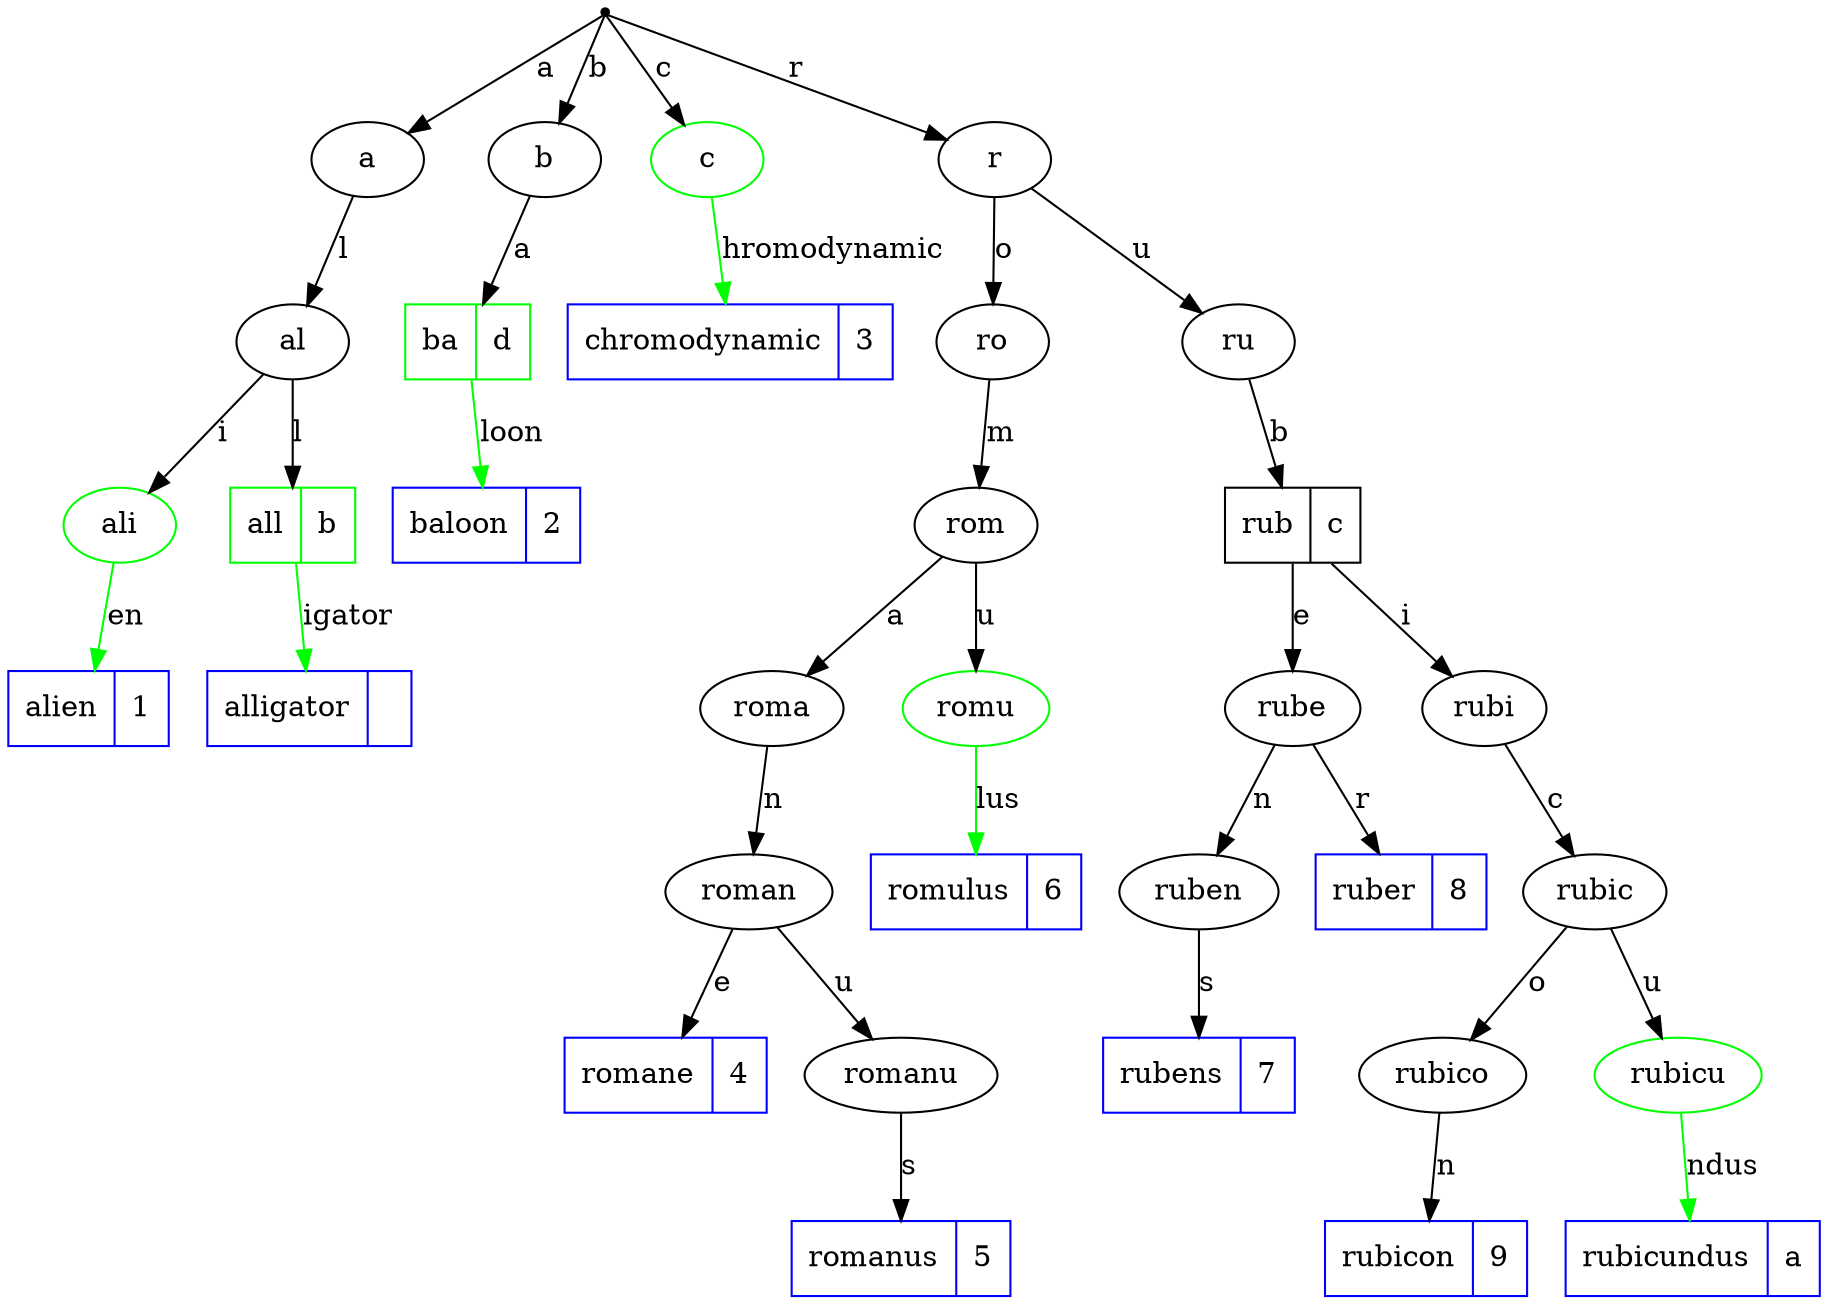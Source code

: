 digraph  {

	n1[label="",shape="point"];
	n2[label="a"];
	n30[label="al"];
	n31[color="green",label="ali"];
	n34[color="blue",label="alien|1",shape="record"];
	n32[color="green",label="all|b",shape="record"];
	n33[color="blue",label="alligator|{}",shape="record"];
	n3[label="b"];
	n28[color="green",label="ba|d",shape="record"];
	n29[color="blue",label="baloon|2",shape="record"];
	n4[color="green",label="c"];
	n27[color="blue",label="chromodynamic|3",shape="record"];
	n5[label="r"];
	n6[label="ro"];
	n19[label="rom"];
	n20[label="roma"];
	n23[label="roman"];
	n24[color="blue",label="romane|4",shape="record"];
	n25[label="romanu"];
	n26[color="blue",label="romanus|5",shape="record"];
	n21[color="green",label="romu"];
	n22[color="blue",label="romulus|6",shape="record"];
	n7[label="ru"];
	n8[label="rub|c",shape="record"];
	n9[label="rube"];
	n16[label="ruben"];
	n18[color="blue",label="rubens|7",shape="record"];
	n17[color="blue",label="ruber|8",shape="record"];
	n10[label="rubi"];
	n11[label="rubic"];
	n12[label="rubico"];
	n15[color="blue",label="rubicon|9",shape="record"];
	n13[color="green",label="rubicu"];
	n14[color="blue",label="rubicundus|a",shape="record"];
	n1->n2[label="a"];
	n1->n3[label="b"];
	n1->n4[label="c"];
	n1->n5[label="r"];
	n2->n30[label="l"];
	n30->n31[label="i"];
	n30->n32[label="l"];
	n31->n34[color="green",label="en"];
	n32->n33[color="green",label="igator"];
	n3->n28[label="a"];
	n28->n29[color="green",label="loon"];
	n4->n27[color="green",label="hromodynamic"];
	n5->n6[label="o"];
	n5->n7[label="u"];
	n6->n19[label="m"];
	n19->n20[label="a"];
	n19->n21[label="u"];
	n20->n23[label="n"];
	n23->n24[label="e"];
	n23->n25[label="u"];
	n25->n26[label="s"];
	n21->n22[color="green",label="lus"];
	n7->n8[label="b"];
	n8->n9[label="e"];
	n8->n10[label="i"];
	n9->n16[label="n"];
	n9->n17[label="r"];
	n16->n18[label="s"];
	n10->n11[label="c"];
	n11->n12[label="o"];
	n11->n13[label="u"];
	n12->n15[label="n"];
	n13->n14[color="green",label="ndus"];

}
